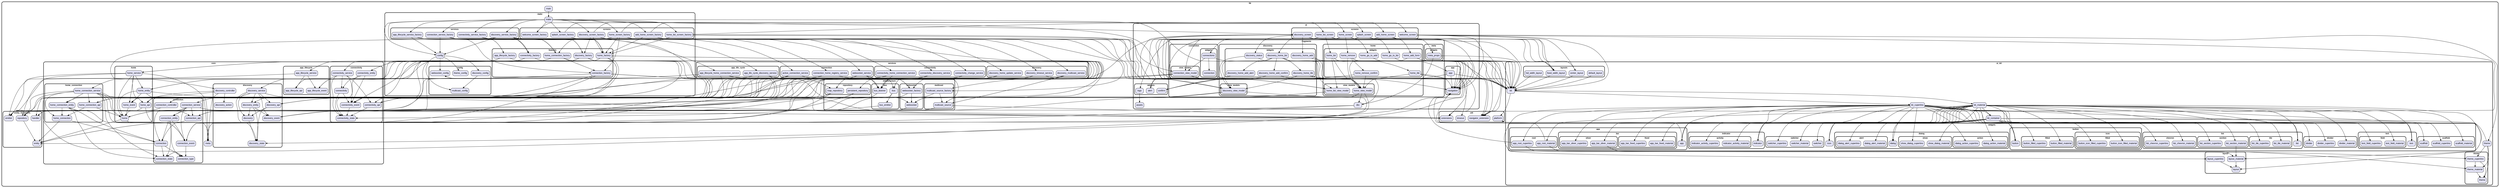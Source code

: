 digraph "" {
  graph [style=rounded fontname="Arial Black" fontsize=13 penwidth=2.6];
  node [shape=rect style="filled,rounded" fontname=Arial fontsize=15 fillcolor=Lavender penwidth=1.3];
  edge [penwidth=1.3];
  "/ui/assets.dart" [label="assets"];
  "/ui/fragments/home/view_models/home_view_model.dart" [label="home_view_model"];
  "/ui/fragments/home/view_models/home_list_view_model.dart" [label="home_list_view_model"];
  "/ui/fragments/home/widgets/home_go_to_list.dart" [label="home_go_to_list"];
  "/ui/fragments/home/widgets/home_remove.dart" [label="home_remove"];
  "/ui/fragments/home/widgets/home_tile.dart" [label="home_tile"];
  "/ui/fragments/home/widgets/home_remove_confirm.dart" [label="home_remove_confirm"];
  "/ui/fragments/home/widgets/home_add_form.dart" [label="home_add_form"];
  "/ui/fragments/home/widgets/home_go_to_add.dart" [label="home_go_to_add"];
  "/ui/fragments/home/widgets/home_list.dart" [label="home_list"];
  "/ui/fragments/connection/view_models/connection_view_model.dart" [label="connection_view_model"];
  "/ui/fragments/connection/widgets/connection.dart" [label="connection"];
  "/ui/fragments/connection/widgets/connections.dart" [label="connections"];
  "/ui/fragments/discovery/view_models/discovery_view_model.dart" [label="discovery_view_model"];
  "/ui/fragments/discovery/widgets/discovery_home_add_confirm.dart" [label="discovery_home_add_confirm"];
  "/ui/fragments/discovery/widgets/discovery_status.dart" [label="discovery_status"];
  "/ui/fragments/discovery/widgets/discovery_home_add_alert.dart" [label="discovery_home_add_alert"];
  "/ui/fragments/discovery/widgets/discovery_home_add.dart" [label="discovery_home_add"];
  "/ui/fragments/discovery/widgets/discovery_home_tile.dart" [label="discovery_home_tile"];
  "/ui/fragments/discovery/widgets/discovery_home_list.dart" [label="discovery_home_list"];
  "/ui/fragments/meta/widgets/meta_props.dart" [label="meta_props"];
  "/ui/app/navigation.dart" [label="navigation"];
  "/ui/app/app.dart" [label="app"];
  "/ui/dto.dart" [label="dto"];
  "/ui/screens/home_list_screen.dart" [label="home_list_screen"];
  "/ui/screens/add_home_screen.dart" [label="add_home_screen"];
  "/ui/screens/discovery_screen.dart" [label="discovery_screen"];
  "/ui/screens/welcome_screen.dart" [label="welcome_screen"];
  "/ui/screens/home_screen.dart" [label="home_screen"];
  "/ui/screens/splash_screen.dart" [label="splash_screen"];
  "/ui/widgets/confirm.dart" [label="confirm"];
  "/ui/widgets/logo.dart" [label="logo"];
  "/ui/widgets/alert.dart" [label="alert"];
  "/core/home/home.dart" [label="home"];
  "/core/home/home_service.dart" [label="home_service"];
  "/core/home/home_event.dart" [label="home_event"];
  "/core/home/home_api.dart" [label="home_api"];
  "/core/home/home_entity.dart" [label="home_entity"];
  "/core/meta.dart" [label="meta"];
  "/core/connection/connection_entity.dart" [label="connection_entity"];
  "/core/connection/connection_service.dart" [label="connection_service"];
  "/core/connection/connection_type.dart" [label="connection_type"];
  "/core/connection/connection.dart" [label="connection"];
  "/core/connection/connection_state.dart" [label="connection_state"];
  "/core/connection/connection_controller.dart" [label="connection_controller"];
  "/core/connection/connection_event.dart" [label="connection_event"];
  "/core/connection/connection_api.dart" [label="connection_api"];
  "/core/connectivity/connectivity_state.dart" [label="connectivity_state"];
  "/core/connectivity/connectivity.dart" [label="connectivity"];
  "/core/connectivity/connectivity_service.dart" [label="connectivity_service"];
  "/core/connectivity/connectivity_api.dart" [label="connectivity_api"];
  "/core/connectivity/connectivity_event.dart" [label="connectivity_event"];
  "/core/connectivity/connectivity_entity.dart" [label="connectivity_entity"];
  "/core/discovery/discovery_controller.dart" [label="discovery_controller"];
  "/core/discovery/discovery_state.dart" [label="discovery_state"];
  "/core/discovery/discovery_api.dart" [label="discovery_api"];
  "/core/discovery/discovery_event.dart" [label="discovery_event"];
  "/core/discovery/discovery_service.dart" [label="discovery_service"];
  "/core/discovery/discovery.dart" [label="discovery"];
  "/core/discovery/discovery_entity.dart" [label="discovery_entity"];
  "/core/discovery/discovery_action.dart" [label="discovery_action"];
  "/core/app_lifecycle/app_lifecycle_event.dart" [label="app_lifecycle_event"];
  "/core/app_lifecycle/app_lifecycle_api.dart" [label="app_lifecycle_api"];
  "/core/app_lifecycle/app_lifecycle_service.dart" [label="app_lifecycle_service"];
  "/core/home_connection/home_connection_entity.dart" [label="home_connection_entity"];
  "/core/home_connection/home_connection.dart" [label="home_connection"];
  "/core/home_connection/home_connection_service.dart" [label="home_connection_service"];
  "/core/home_connection/home_connection_api.dart" [label="home_connection_api"];
  "/ui_kit/kit_cupertino.dart" [label="kit_cupertino"];
  "/ui_kit/kit_container.dart" [label="kit_container"];
  "/ui_kit/kit.dart" [label="kit"];
  "/ui_kit/layout/layout_cupertino.dart" [label="layout_cupertino"];
  "/ui_kit/layout/layout_material.dart" [label="layout_material"];
  "/ui_kit/layout/layout.dart" [label="layout"];
  "/ui_kit/kit_material.dart" [label="kit_material"];
  "/ui_kit/layouts/default_layout.dart" [label="default_layout"];
  "/ui_kit/layouts/center_layout.dart" [label="center_layout"];
  "/ui_kit/layouts/fixed_width_layout.dart" [label="fixed_width_layout"];
  "/ui_kit/layouts/full_width_layout.dart" [label="full_width_layout"];
  "/ui_kit/theme/theme_cupertino.dart" [label="theme_cupertino"];
  "/ui_kit/theme/theme_material.dart" [label="theme_material"];
  "/ui_kit/theme/theme.dart" [label="theme"];
  "/ui_kit/widgets/app/root/app_root_cupertino.dart" [label="app_root_cupertino"];
  "/ui_kit/widgets/app/root/app_root_material.dart" [label="app_root_material"];
  "/ui_kit/widgets/app/bar/sliver/app_bar_sliver_cupertino.dart" [label="app_bar_sliver_cupertino"];
  "/ui_kit/widgets/app/bar/sliver/app_bar_sliver_material.dart" [label="app_bar_sliver_material"];
  "/ui_kit/widgets/app/bar/fixed/app_bar_fixed_cupertino.dart" [label="app_bar_fixed_cupertino"];
  "/ui_kit/widgets/app/bar/fixed/app_bar_fixed_material.dart" [label="app_bar_fixed_material"];
  "/ui_kit/widgets/app/app.dart" [label="app"];
  "/ui_kit/widgets/indicator/activity/indicator_activity_cupertino.dart" [label="indicator_activity_cupertino"];
  "/ui_kit/widgets/indicator/activity/indicator_activity_material.dart" [label="indicator_activity_material"];
  "/ui_kit/widgets/indicator/indicator.dart" [label="indicator"];
  "/ui_kit/widgets/switcher/switcher_cupertino.dart" [label="switcher_cupertino"];
  "/ui_kit/widgets/switcher/switcher.dart" [label="switcher"];
  "/ui_kit/widgets/switcher/switcher_material.dart" [label="switcher_material"];
  "/ui_kit/widgets/icon.dart" [label="icon"];
  "/ui_kit/widgets/dialog/alert/dialog_alert_material.dart" [label="dialog_alert_material"];
  "/ui_kit/widgets/dialog/alert/dialog_alert_cupertino.dart" [label="dialog_alert_cupertino"];
  "/ui_kit/widgets/dialog/dialog.dart" [label="dialog"];
  "/ui_kit/widgets/dialog/show/show_dialog_material.dart" [label="show_dialog_material"];
  "/ui_kit/widgets/dialog/show/show_dialog_cupertino.dart" [label="show_dialog_cupertino"];
  "/ui_kit/widgets/dialog/action/dialog_action_material.dart" [label="dialog_action_material"];
  "/ui_kit/widgets/dialog/action/dialog_action_cupertino.dart" [label="dialog_action_cupertino"];
  "/ui_kit/widgets/button/button.dart" [label="button"];
  "/ui_kit/widgets/button/filled/button_filled_material.dart" [label="button_filled_material"];
  "/ui_kit/widgets/button/filled/button_filled_cupertino.dart" [label="button_filled_cupertino"];
  "/ui_kit/widgets/button/icon/filled/button_icon_filled_cupertino.dart" [label="button_icon_filled_cupertino"];
  "/ui_kit/widgets/button/icon/filled/button_icon_filled_material.dart" [label="button_icon_filled_material"];
  "/ui_kit/widgets/list/chevron/list_chevron_cupertino.dart" [label="list_chevron_cupertino"];
  "/ui_kit/widgets/list/chevron/list_chevron_material.dart" [label="list_chevron_material"];
  "/ui_kit/widgets/list/section/list_section_material.dart" [label="list_section_material"];
  "/ui_kit/widgets/list/section/list_section_cupertino.dart" [label="list_section_cupertino"];
  "/ui_kit/widgets/list/list.dart" [label="list"];
  "/ui_kit/widgets/list/tile/list_tile_material.dart" [label="list_tile_material"];
  "/ui_kit/widgets/list/tile/list_tile_cupertino.dart" [label="list_tile_cupertino"];
  "/ui_kit/widgets/divider/divider_cupertino.dart" [label="divider_cupertino"];
  "/ui_kit/widgets/divider/divider_material.dart" [label="divider_material"];
  "/ui_kit/widgets/divider/divider.dart" [label="divider"];
  "/ui_kit/widgets/text/text.dart" [label="text"];
  "/ui_kit/widgets/text/field/text_field_material.dart" [label="text_field_material"];
  "/ui_kit/widgets/text/field/text_field_cupertino.dart" [label="text_field_cupertino"];
  "/ui_kit/widgets/scaffold/scaffold_material.dart" [label="scaffold_material"];
  "/ui_kit/widgets/scaffold/scaffold.dart" [label="scaffold"];
  "/ui_kit/widgets/scaffold/scaffold_cupertino.dart" [label="scaffold_cupertino"];
  "/ui_kit/theme.dart" [label="theme"];
  "/entity_framework/handler.dart" [label="handler"];
  "/entity_framework/repository.dart" [label="repository"];
  "/entity_framework/emitter.dart" [label="emitter"];
  "/entity_framework/entity.dart" [label="entity"];
  "/util/timeout.dart" [label="timeout"];
  "/util/extensions.dart" [label="extensions"];
  "/util/platform.dart" [label="platform"];
  "/util/navigator_extension.dart" [label="navigator_extension"];
  "/main.dart" [label="main"];
  "/make/config/websocket_config.dart" [label="websocket_config"];
  "/make/config/multicast_config.dart" [label="multicast_config"];
  "/make/config/discovery_config.dart" [label="discovery_config"];
  "/make/config/theme_config.dart" [label="theme_config"];
  "/make/features/connectivity_factory.dart" [label="connectivity_factory"];
  "/make/features/app_lifecycle_factory.dart" [label="app_lifecycle_factory"];
  "/make/features/connection_factory.dart" [label="connection_factory"];
  "/make/features/home_connection_factory.dart" [label="home_connection_factory"];
  "/make/features/discovery_factory.dart" [label="discovery_factory"];
  "/make/features/home_factory.dart" [label="home_factory"];
  "/make/screens/discovery_screen_factory.dart" [label="discovery_screen_factory"];
  "/make/screens/welcome_screen_factory.dart" [label="welcome_screen_factory"];
  "/make/screens/splash_screen_factory.dart" [label="splash_screen_factory"];
  "/make/screens/home_screen_factory.dart" [label="home_screen_factory"];
  "/make/screens/add_home_screen_factory.dart" [label="add_home_screen_factory"];
  "/make/screens/home_list_screen_factory.dart" [label="home_list_screen_factory"];
  "/make/config.dart" [label="config"];
  "/make/make.dart" [label="make"];
  "/make/services/connection_service_factory.dart" [label="connection_service_factory"];
  "/make/services/connectivity_service_factory.dart" [label="connectivity_service_factory"];
  "/make/services/discovery_service_factory.dart" [label="discovery_service_factory"];
  "/make/services/app_lifecycle_service_factory.dart" [label="app_lifecycle_service_factory"];
  "/infrastructure/repository/map_repository.dart" [label="map_repository"];
  "/infrastructure/repository/persistent_repository.dart" [label="persistent_repository"];
  "/infrastructure/websocket/websocket.dart" [label="websocket"];
  "/infrastructure/websocket/websocket_factory.dart" [label="websocket_factory"];
  "/infrastructure/multicast/multicast_source_factory.dart" [label="multicast_source_factory"];
  "/infrastructure/multicast/multicast_source.dart" [label="multicast_source"];
  "/infrastructure/bus/bus_emitter.dart" [label="bus_emitter"];
  "/infrastructure/bus/bus.dart" [label="bus"];
  "/infrastructure/bus/bus_listener.dart" [label="bus_listener"];
  "/services/connection/websocket_service.dart" [label="websocket_service"];
  "/services/connection/connection_home_registry_service.dart" [label="connection_home_registry_service"];
  "/services/connection/active_connection_service.dart" [label="active_connection_service"];
  "/services/connectivity/connectivity_home_connection_service.dart" [label="connectivity_home_connection_service"];
  "/services/connectivity/connectivity_change_service.dart" [label="connectivity_change_service"];
  "/services/connectivity/connectivity_discovery_service.dart" [label="connectivity_discovery_service"];
  "/services/discovery/discovery_home_update_service.dart" [label="discovery_home_update_service"];
  "/services/discovery/discovery_multicast_service.dart" [label="discovery_multicast_service"];
  "/services/discovery/discovery_timeout_service.dart" [label="discovery_timeout_service"];
  "/services/app_life_cycle/app_life_cycle_discovery_service.dart" [label="app_life_cycle_discovery_service"];
  "/services/app_life_cycle/app_lifecycle_home_connection_service.dart" [label="app_lifecycle_home_connection_service"];
  subgraph "cluster~" {
    label="lib";
    "/main.dart";
    subgraph "cluster~/ui" {
      label="ui";
      "/ui/assets.dart";
      "/ui/dto.dart";
      subgraph "cluster~/ui/fragments" {
        label="fragments";
        subgraph "cluster~/ui/fragments/home" {
          label="home";
          subgraph "cluster~/ui/fragments/home/view_models" {
            label="view_models";
            "/ui/fragments/home/view_models/home_view_model.dart";
            "/ui/fragments/home/view_models/home_list_view_model.dart";
          }
          subgraph "cluster~/ui/fragments/home/widgets" {
            label="widgets";
            "/ui/fragments/home/widgets/home_go_to_list.dart";
            "/ui/fragments/home/widgets/home_remove.dart";
            "/ui/fragments/home/widgets/home_tile.dart";
            "/ui/fragments/home/widgets/home_remove_confirm.dart";
            "/ui/fragments/home/widgets/home_add_form.dart";
            "/ui/fragments/home/widgets/home_go_to_add.dart";
            "/ui/fragments/home/widgets/home_list.dart";
          }
        }
        subgraph "cluster~/ui/fragments/connection" {
          label="connection";
          subgraph "cluster~/ui/fragments/connection/view_models" {
            label="view_models";
            "/ui/fragments/connection/view_models/connection_view_model.dart";
          }
          subgraph "cluster~/ui/fragments/connection/widgets" {
            label="widgets";
            "/ui/fragments/connection/widgets/connection.dart";
            "/ui/fragments/connection/widgets/connections.dart";
          }
        }
        subgraph "cluster~/ui/fragments/discovery" {
          label="discovery";
          subgraph "cluster~/ui/fragments/discovery/view_models" {
            label="view_models";
            "/ui/fragments/discovery/view_models/discovery_view_model.dart";
          }
          subgraph "cluster~/ui/fragments/discovery/widgets" {
            label="widgets";
            "/ui/fragments/discovery/widgets/discovery_home_add_confirm.dart";
            "/ui/fragments/discovery/widgets/discovery_status.dart";
            "/ui/fragments/discovery/widgets/discovery_home_add_alert.dart";
            "/ui/fragments/discovery/widgets/discovery_home_add.dart";
            "/ui/fragments/discovery/widgets/discovery_home_tile.dart";
            "/ui/fragments/discovery/widgets/discovery_home_list.dart";
          }
        }
        subgraph "cluster~/ui/fragments/meta" {
          label="meta";
          subgraph "cluster~/ui/fragments/meta/widgets" {
            label="widgets";
            "/ui/fragments/meta/widgets/meta_props.dart";
          }
        }
      }
      subgraph "cluster~/ui/app" {
        label="app";
        "/ui/app/navigation.dart";
        "/ui/app/app.dart";
      }
      subgraph "cluster~/ui/screens" {
        label="screens";
        "/ui/screens/home_list_screen.dart";
        "/ui/screens/add_home_screen.dart";
        "/ui/screens/discovery_screen.dart";
        "/ui/screens/welcome_screen.dart";
        "/ui/screens/home_screen.dart";
        "/ui/screens/splash_screen.dart";
      }
      subgraph "cluster~/ui/widgets" {
        label="widgets";
        "/ui/widgets/confirm.dart";
        "/ui/widgets/logo.dart";
        "/ui/widgets/alert.dart";
      }
    }
    subgraph "cluster~/core" {
      label="core";
      "/core/meta.dart";
      subgraph "cluster~/core/home" {
        label="home";
        "/core/home/home.dart";
        "/core/home/home_service.dart";
        "/core/home/home_event.dart";
        "/core/home/home_api.dart";
        "/core/home/home_entity.dart";
      }
      subgraph "cluster~/core/connection" {
        label="connection";
        "/core/connection/connection_entity.dart";
        "/core/connection/connection_service.dart";
        "/core/connection/connection_type.dart";
        "/core/connection/connection.dart";
        "/core/connection/connection_state.dart";
        "/core/connection/connection_controller.dart";
        "/core/connection/connection_event.dart";
        "/core/connection/connection_api.dart";
      }
      subgraph "cluster~/core/connectivity" {
        label="connectivity";
        "/core/connectivity/connectivity_state.dart";
        "/core/connectivity/connectivity.dart";
        "/core/connectivity/connectivity_service.dart";
        "/core/connectivity/connectivity_api.dart";
        "/core/connectivity/connectivity_event.dart";
        "/core/connectivity/connectivity_entity.dart";
      }
      subgraph "cluster~/core/discovery" {
        label="discovery";
        "/core/discovery/discovery_controller.dart";
        "/core/discovery/discovery_state.dart";
        "/core/discovery/discovery_api.dart";
        "/core/discovery/discovery_event.dart";
        "/core/discovery/discovery_service.dart";
        "/core/discovery/discovery.dart";
        "/core/discovery/discovery_entity.dart";
        "/core/discovery/discovery_action.dart";
      }
      subgraph "cluster~/core/app_lifecycle" {
        label="app_lifecycle";
        "/core/app_lifecycle/app_lifecycle_event.dart";
        "/core/app_lifecycle/app_lifecycle_api.dart";
        "/core/app_lifecycle/app_lifecycle_service.dart";
      }
      subgraph "cluster~/core/home_connection" {
        label="home_connection";
        "/core/home_connection/home_connection_entity.dart";
        "/core/home_connection/home_connection.dart";
        "/core/home_connection/home_connection_service.dart";
        "/core/home_connection/home_connection_api.dart";
      }
    }
    subgraph "cluster~/ui_kit" {
      label="ui_kit";
      "/ui_kit/kit_cupertino.dart";
      "/ui_kit/kit_container.dart";
      "/ui_kit/kit.dart";
      "/ui_kit/kit_material.dart";
      "/ui_kit/theme.dart";
      subgraph "cluster~/ui_kit/layout" {
        label="layout";
        "/ui_kit/layout/layout_cupertino.dart";
        "/ui_kit/layout/layout_material.dart";
        "/ui_kit/layout/layout.dart";
      }
      subgraph "cluster~/ui_kit/layouts" {
        label="layouts";
        "/ui_kit/layouts/default_layout.dart";
        "/ui_kit/layouts/center_layout.dart";
        "/ui_kit/layouts/fixed_width_layout.dart";
        "/ui_kit/layouts/full_width_layout.dart";
      }
      subgraph "cluster~/ui_kit/theme" {
        label="theme";
        "/ui_kit/theme/theme_cupertino.dart";
        "/ui_kit/theme/theme_material.dart";
        "/ui_kit/theme/theme.dart";
      }
      subgraph "cluster~/ui_kit/widgets" {
        label="widgets";
        "/ui_kit/widgets/icon.dart";
        subgraph "cluster~/ui_kit/widgets/app" {
          label="app";
          "/ui_kit/widgets/app/app.dart";
          subgraph "cluster~/ui_kit/widgets/app/root" {
            label="root";
            "/ui_kit/widgets/app/root/app_root_cupertino.dart";
            "/ui_kit/widgets/app/root/app_root_material.dart";
          }
          subgraph "cluster~/ui_kit/widgets/app/bar" {
            label="bar";
            subgraph "cluster~/ui_kit/widgets/app/bar/sliver" {
              label="sliver";
              "/ui_kit/widgets/app/bar/sliver/app_bar_sliver_cupertino.dart";
              "/ui_kit/widgets/app/bar/sliver/app_bar_sliver_material.dart";
            }
            subgraph "cluster~/ui_kit/widgets/app/bar/fixed" {
              label="fixed";
              "/ui_kit/widgets/app/bar/fixed/app_bar_fixed_cupertino.dart";
              "/ui_kit/widgets/app/bar/fixed/app_bar_fixed_material.dart";
            }
          }
        }
        subgraph "cluster~/ui_kit/widgets/indicator" {
          label="indicator";
          "/ui_kit/widgets/indicator/indicator.dart";
          subgraph "cluster~/ui_kit/widgets/indicator/activity" {
            label="activity";
            "/ui_kit/widgets/indicator/activity/indicator_activity_cupertino.dart";
            "/ui_kit/widgets/indicator/activity/indicator_activity_material.dart";
          }
        }
        subgraph "cluster~/ui_kit/widgets/switcher" {
          label="switcher";
          "/ui_kit/widgets/switcher/switcher_cupertino.dart";
          "/ui_kit/widgets/switcher/switcher.dart";
          "/ui_kit/widgets/switcher/switcher_material.dart";
        }
        subgraph "cluster~/ui_kit/widgets/dialog" {
          label="dialog";
          "/ui_kit/widgets/dialog/dialog.dart";
          subgraph "cluster~/ui_kit/widgets/dialog/alert" {
            label="alert";
            "/ui_kit/widgets/dialog/alert/dialog_alert_material.dart";
            "/ui_kit/widgets/dialog/alert/dialog_alert_cupertino.dart";
          }
          subgraph "cluster~/ui_kit/widgets/dialog/show" {
            label="show";
            "/ui_kit/widgets/dialog/show/show_dialog_material.dart";
            "/ui_kit/widgets/dialog/show/show_dialog_cupertino.dart";
          }
          subgraph "cluster~/ui_kit/widgets/dialog/action" {
            label="action";
            "/ui_kit/widgets/dialog/action/dialog_action_material.dart";
            "/ui_kit/widgets/dialog/action/dialog_action_cupertino.dart";
          }
        }
        subgraph "cluster~/ui_kit/widgets/button" {
          label="button";
          "/ui_kit/widgets/button/button.dart";
          subgraph "cluster~/ui_kit/widgets/button/filled" {
            label="filled";
            "/ui_kit/widgets/button/filled/button_filled_material.dart";
            "/ui_kit/widgets/button/filled/button_filled_cupertino.dart";
          }
          subgraph "cluster~/ui_kit/widgets/button/icon" {
            label="icon";
            subgraph "cluster~/ui_kit/widgets/button/icon/filled" {
              label="filled";
              "/ui_kit/widgets/button/icon/filled/button_icon_filled_cupertino.dart";
              "/ui_kit/widgets/button/icon/filled/button_icon_filled_material.dart";
            }
          }
        }
        subgraph "cluster~/ui_kit/widgets/list" {
          label="list";
          "/ui_kit/widgets/list/list.dart";
          subgraph "cluster~/ui_kit/widgets/list/chevron" {
            label="chevron";
            "/ui_kit/widgets/list/chevron/list_chevron_cupertino.dart";
            "/ui_kit/widgets/list/chevron/list_chevron_material.dart";
          }
          subgraph "cluster~/ui_kit/widgets/list/section" {
            label="section";
            "/ui_kit/widgets/list/section/list_section_material.dart";
            "/ui_kit/widgets/list/section/list_section_cupertino.dart";
          }
          subgraph "cluster~/ui_kit/widgets/list/tile" {
            label="tile";
            "/ui_kit/widgets/list/tile/list_tile_material.dart";
            "/ui_kit/widgets/list/tile/list_tile_cupertino.dart";
          }
        }
        subgraph "cluster~/ui_kit/widgets/divider" {
          label="divider";
          "/ui_kit/widgets/divider/divider_cupertino.dart";
          "/ui_kit/widgets/divider/divider_material.dart";
          "/ui_kit/widgets/divider/divider.dart";
        }
        subgraph "cluster~/ui_kit/widgets/text" {
          label="text";
          "/ui_kit/widgets/text/text.dart";
          subgraph "cluster~/ui_kit/widgets/text/field" {
            label="field";
            "/ui_kit/widgets/text/field/text_field_material.dart";
            "/ui_kit/widgets/text/field/text_field_cupertino.dart";
          }
        }
        subgraph "cluster~/ui_kit/widgets/scaffold" {
          label="scaffold";
          "/ui_kit/widgets/scaffold/scaffold_material.dart";
          "/ui_kit/widgets/scaffold/scaffold.dart";
          "/ui_kit/widgets/scaffold/scaffold_cupertino.dart";
        }
      }
    }
    subgraph "cluster~/entity_framework" {
      label="entity_framework";
      "/entity_framework/handler.dart";
      "/entity_framework/repository.dart";
      "/entity_framework/emitter.dart";
      "/entity_framework/entity.dart";
    }
    subgraph "cluster~/util" {
      label="util";
      "/util/timeout.dart";
      "/util/extensions.dart";
      "/util/platform.dart";
      "/util/navigator_extension.dart";
    }
    subgraph "cluster~/make" {
      label="make";
      "/make/config.dart";
      "/make/make.dart";
      subgraph "cluster~/make/config" {
        label="config";
        "/make/config/websocket_config.dart";
        "/make/config/multicast_config.dart";
        "/make/config/discovery_config.dart";
        "/make/config/theme_config.dart";
      }
      subgraph "cluster~/make/features" {
        label="features";
        "/make/features/connectivity_factory.dart";
        "/make/features/app_lifecycle_factory.dart";
        "/make/features/connection_factory.dart";
        "/make/features/home_connection_factory.dart";
        "/make/features/discovery_factory.dart";
        "/make/features/home_factory.dart";
      }
      subgraph "cluster~/make/screens" {
        label="screens";
        "/make/screens/discovery_screen_factory.dart";
        "/make/screens/welcome_screen_factory.dart";
        "/make/screens/splash_screen_factory.dart";
        "/make/screens/home_screen_factory.dart";
        "/make/screens/add_home_screen_factory.dart";
        "/make/screens/home_list_screen_factory.dart";
      }
      subgraph "cluster~/make/services" {
        label="services";
        "/make/services/connection_service_factory.dart";
        "/make/services/connectivity_service_factory.dart";
        "/make/services/discovery_service_factory.dart";
        "/make/services/app_lifecycle_service_factory.dart";
      }
    }
    subgraph "cluster~/infrastructure" {
      label="infrastructure";
      subgraph "cluster~/infrastructure/repository" {
        label="repository";
        "/infrastructure/repository/map_repository.dart";
        "/infrastructure/repository/persistent_repository.dart";
      }
      subgraph "cluster~/infrastructure/websocket" {
        label="websocket";
        "/infrastructure/websocket/websocket.dart";
        "/infrastructure/websocket/websocket_factory.dart";
      }
      subgraph "cluster~/infrastructure/multicast" {
        label="multicast";
        "/infrastructure/multicast/multicast_source_factory.dart";
        "/infrastructure/multicast/multicast_source.dart";
      }
      subgraph "cluster~/infrastructure/bus" {
        label="bus";
        "/infrastructure/bus/bus_emitter.dart";
        "/infrastructure/bus/bus.dart";
        "/infrastructure/bus/bus_listener.dart";
      }
    }
    subgraph "cluster~/services" {
      label="services";
      subgraph "cluster~/services/connection" {
        label="connection";
        "/services/connection/websocket_service.dart";
        "/services/connection/connection_home_registry_service.dart";
        "/services/connection/active_connection_service.dart";
      }
      subgraph "cluster~/services/connectivity" {
        label="connectivity";
        "/services/connectivity/connectivity_home_connection_service.dart";
        "/services/connectivity/connectivity_change_service.dart";
        "/services/connectivity/connectivity_discovery_service.dart";
      }
      subgraph "cluster~/services/discovery" {
        label="discovery";
        "/services/discovery/discovery_home_update_service.dart";
        "/services/discovery/discovery_multicast_service.dart";
        "/services/discovery/discovery_timeout_service.dart";
      }
      subgraph "cluster~/services/app_life_cycle" {
        label="app_life_cycle";
        "/services/app_life_cycle/app_life_cycle_discovery_service.dart";
        "/services/app_life_cycle/app_lifecycle_home_connection_service.dart";
      }
    }
  }
  "/ui/fragments/home/view_models/home_view_model.dart" -> "/core/home/home_api.dart";
  "/ui/fragments/home/view_models/home_view_model.dart" -> "/core/home/home_event.dart";
  "/ui/fragments/home/view_models/home_view_model.dart" -> "/core/meta.dart";
  "/ui/fragments/home/view_models/home_view_model.dart" -> "/ui/dto.dart";
  "/ui/fragments/home/view_models/home_list_view_model.dart" -> "/core/home/home_api.dart";
  "/ui/fragments/home/view_models/home_list_view_model.dart" -> "/core/home/home_event.dart";
  "/ui/fragments/home/widgets/home_go_to_list.dart" -> "/ui/app/navigation.dart";
  "/ui/fragments/home/widgets/home_go_to_list.dart" -> "/ui_kit/kit.dart";
  "/ui/fragments/home/widgets/home_remove.dart" -> "/ui/app/navigation.dart";
  "/ui/fragments/home/widgets/home_remove.dart" -> "/ui/fragments/home/view_models/home_view_model.dart";
  "/ui/fragments/home/widgets/home_remove.dart" -> "/ui/fragments/home/widgets/home_remove_confirm.dart";
  "/ui/fragments/home/widgets/home_remove.dart" -> "/ui_kit/kit.dart";
  "/ui/fragments/home/widgets/home_remove.dart" -> "/util/navigator_extension.dart";
  "/ui/fragments/home/widgets/home_tile.dart" -> "/ui/app/navigation.dart";
  "/ui/fragments/home/widgets/home_tile.dart" -> "/ui/fragments/home/view_models/home_view_model.dart";
  "/ui/fragments/home/widgets/home_tile.dart" -> "/ui_kit/kit.dart";
  "/ui/fragments/home/widgets/home_tile.dart" -> "/util/navigator_extension.dart";
  "/ui/fragments/home/widgets/home_remove_confirm.dart" -> "/ui/fragments/home/view_models/home_view_model.dart";
  "/ui/fragments/home/widgets/home_remove_confirm.dart" -> "/ui/widgets/confirm.dart";
  "/ui/fragments/home/widgets/home_add_form.dart" -> "/ui/app/navigation.dart";
  "/ui/fragments/home/widgets/home_add_form.dart" -> "/ui/fragments/home/view_models/home_view_model.dart";
  "/ui/fragments/home/widgets/home_add_form.dart" -> "/ui_kit/kit.dart";
  "/ui/fragments/home/widgets/home_add_form.dart" -> "/util/navigator_extension.dart";
  "/ui/fragments/home/widgets/home_go_to_add.dart" -> "/ui/app/navigation.dart";
  "/ui/fragments/home/widgets/home_go_to_add.dart" -> "/ui_kit/kit.dart";
  "/ui/fragments/home/widgets/home_list.dart" -> "/ui/fragments/home/view_models/home_list_view_model.dart";
  "/ui/fragments/home/widgets/home_list.dart" -> "/ui/fragments/home/view_models/home_view_model.dart";
  "/ui/fragments/home/widgets/home_list.dart" -> "/ui/fragments/home/widgets/home_tile.dart";
  "/ui/fragments/home/widgets/home_list.dart" -> "/ui_kit/kit.dart";
  "/ui/fragments/connection/view_models/connection_view_model.dart" -> "/core/connection/connection_api.dart";
  "/ui/fragments/connection/view_models/connection_view_model.dart" -> "/core/connection/connection_event.dart";
  "/ui/fragments/connection/view_models/connection_view_model.dart" -> "/core/connection/connection_state.dart";
  "/ui/fragments/connection/view_models/connection_view_model.dart" -> "/core/home/home_api.dart";
  "/ui/fragments/connection/view_models/connection_view_model.dart" -> "/core/home_connection/home_connection_api.dart";
  "/ui/fragments/connection/view_models/connection_view_model.dart" -> "/ui/dto.dart";
  "/ui/fragments/connection/view_models/connection_view_model.dart" -> "/util/extensions.dart";
  "/ui/fragments/connection/widgets/connection.dart" -> "/ui_kit/kit.dart";
  "/ui/fragments/connection/widgets/connection.dart" -> "/util/extensions.dart";
  "/ui/fragments/connection/widgets/connections.dart" -> "/ui/fragments/connection/view_models/connection_view_model.dart";
  "/ui/fragments/connection/widgets/connections.dart" -> "/ui/fragments/connection/widgets/connection.dart";
  "/ui/fragments/connection/widgets/connections.dart" -> "/ui_kit/kit.dart";
  "/ui/fragments/discovery/view_models/discovery_view_model.dart" -> "/core/discovery/discovery_api.dart";
  "/ui/fragments/discovery/view_models/discovery_view_model.dart" -> "/core/discovery/discovery_event.dart";
  "/ui/fragments/discovery/view_models/discovery_view_model.dart" -> "/core/discovery/discovery_state.dart";
  "/ui/fragments/discovery/view_models/discovery_view_model.dart" -> "/core/home/home_api.dart";
  "/ui/fragments/discovery/widgets/discovery_home_add_confirm.dart" -> "/ui/fragments/home/view_models/home_view_model.dart";
  "/ui/fragments/discovery/widgets/discovery_home_add_confirm.dart" -> "/ui/widgets/confirm.dart";
  "/ui/fragments/discovery/widgets/discovery_status.dart" -> "/ui/fragments/discovery/view_models/discovery_view_model.dart";
  "/ui/fragments/discovery/widgets/discovery_status.dart" -> "/ui_kit/kit.dart";
  "/ui/fragments/discovery/widgets/discovery_home_add_alert.dart" -> "/ui/widgets/alert.dart";
  "/ui/fragments/discovery/widgets/discovery_home_add.dart" -> "/ui/app/navigation.dart";
  "/ui/fragments/discovery/widgets/discovery_home_add.dart" -> "/ui/fragments/home/view_models/home_view_model.dart";
  "/ui/fragments/discovery/widgets/discovery_home_add.dart" -> "/ui_kit/kit.dart";
  "/ui/fragments/discovery/widgets/discovery_home_tile.dart" -> "/ui/fragments/discovery/view_models/discovery_view_model.dart";
  "/ui/fragments/discovery/widgets/discovery_home_tile.dart" -> "/ui/fragments/home/view_models/home_view_model.dart";
  "/ui/fragments/discovery/widgets/discovery_home_tile.dart" -> "/ui_kit/kit.dart";
  "/ui/fragments/discovery/widgets/discovery_home_list.dart" -> "/ui/app/navigation.dart";
  "/ui/fragments/discovery/widgets/discovery_home_list.dart" -> "/ui/fragments/discovery/view_models/discovery_view_model.dart";
  "/ui/fragments/discovery/widgets/discovery_home_list.dart" -> "/ui/fragments/discovery/widgets/discovery_home_add_alert.dart";
  "/ui/fragments/discovery/widgets/discovery_home_list.dart" -> "/ui/fragments/discovery/widgets/discovery_home_add_confirm.dart";
  "/ui/fragments/discovery/widgets/discovery_home_list.dart" -> "/ui/fragments/discovery/widgets/discovery_home_tile.dart";
  "/ui/fragments/discovery/widgets/discovery_home_list.dart" -> "/ui/fragments/home/view_models/home_list_view_model.dart";
  "/ui/fragments/discovery/widgets/discovery_home_list.dart" -> "/ui/fragments/home/view_models/home_view_model.dart";
  "/ui/fragments/discovery/widgets/discovery_home_list.dart" -> "/ui_kit/kit.dart";
  "/ui/fragments/discovery/widgets/discovery_home_list.dart" -> "/util/navigator_extension.dart";
  "/ui/fragments/meta/widgets/meta_props.dart" -> "/ui/dto.dart";
  "/ui/fragments/meta/widgets/meta_props.dart" -> "/ui_kit/kit.dart";
  "/ui/app/app.dart" -> "/core/app_lifecycle/app_lifecycle_api.dart";
  "/ui/app/app.dart" -> "/ui/app/navigation.dart";
  "/ui/app/app.dart" -> "/ui_kit/kit.dart";
  "/ui/dto.dart" -> "/core/home/home.dart";
  "/ui/dto.dart" -> "/core/meta.dart";
  "/ui/screens/home_list_screen.dart" -> "/ui/fragments/home/view_models/home_list_view_model.dart";
  "/ui/screens/home_list_screen.dart" -> "/ui/fragments/home/view_models/home_view_model.dart";
  "/ui/screens/home_list_screen.dart" -> "/ui/fragments/home/widgets/home_go_to_add.dart";
  "/ui/screens/home_list_screen.dart" -> "/ui/fragments/home/widgets/home_list.dart";
  "/ui/screens/home_list_screen.dart" -> "/ui_kit/layouts/fixed_width_layout.dart";
  "/ui/screens/add_home_screen.dart" -> "/ui/fragments/home/view_models/home_view_model.dart";
  "/ui/screens/add_home_screen.dart" -> "/ui/fragments/home/widgets/home_add_form.dart";
  "/ui/screens/add_home_screen.dart" -> "/ui_kit/layouts/fixed_width_layout.dart";
  "/ui/screens/discovery_screen.dart" -> "/ui/fragments/discovery/view_models/discovery_view_model.dart";
  "/ui/screens/discovery_screen.dart" -> "/ui/fragments/discovery/widgets/discovery_home_add.dart";
  "/ui/screens/discovery_screen.dart" -> "/ui/fragments/discovery/widgets/discovery_home_list.dart";
  "/ui/screens/discovery_screen.dart" -> "/ui/fragments/discovery/widgets/discovery_status.dart";
  "/ui/screens/discovery_screen.dart" -> "/ui/fragments/home/view_models/home_list_view_model.dart";
  "/ui/screens/discovery_screen.dart" -> "/ui/fragments/home/view_models/home_view_model.dart";
  "/ui/screens/discovery_screen.dart" -> "/ui_kit/kit.dart";
  "/ui/screens/discovery_screen.dart" -> "/ui_kit/layouts/fixed_width_layout.dart";
  "/ui/screens/welcome_screen.dart" -> "/ui/app/navigation.dart";
  "/ui/screens/welcome_screen.dart" -> "/ui_kit/kit.dart";
  "/ui/screens/welcome_screen.dart" -> "/ui_kit/layouts/center_layout.dart";
  "/ui/screens/welcome_screen.dart" -> "/ui_kit/theme.dart";
  "/ui/screens/welcome_screen.dart" -> "/util/navigator_extension.dart";
  "/ui/screens/home_screen.dart" -> "/ui/fragments/connection/view_models/connection_view_model.dart";
  "/ui/screens/home_screen.dart" -> "/ui/fragments/connection/widgets/connections.dart";
  "/ui/screens/home_screen.dart" -> "/ui/fragments/home/view_models/home_view_model.dart";
  "/ui/screens/home_screen.dart" -> "/ui/fragments/home/widgets/home_go_to_list.dart";
  "/ui/screens/home_screen.dart" -> "/ui/fragments/home/widgets/home_remove.dart";
  "/ui/screens/home_screen.dart" -> "/ui/fragments/meta/widgets/meta_props.dart";
  "/ui/screens/home_screen.dart" -> "/ui_kit/layouts/fixed_width_layout.dart";
  "/ui/screens/splash_screen.dart" -> "/core/home/home_api.dart";
  "/ui/screens/splash_screen.dart" -> "/ui/app/navigation.dart";
  "/ui/screens/splash_screen.dart" -> "/ui/widgets/logo.dart";
  "/ui/screens/splash_screen.dart" -> "/ui_kit/layouts/center_layout.dart";
  "/ui/screens/splash_screen.dart" -> "/util/navigator_extension.dart";
  "/ui/widgets/confirm.dart" -> "/ui_kit/kit.dart";
  "/ui/widgets/logo.dart" -> "/ui/assets.dart";
  "/ui/widgets/alert.dart" -> "/ui_kit/kit.dart";
  "/core/home/home.dart" -> "/core/meta.dart";
  "/core/home/home.dart" -> "/entity_framework/entity.dart";
  "/core/home/home_service.dart" -> "/core/home/home.dart";
  "/core/home/home_service.dart" -> "/core/home/home_api.dart";
  "/core/home/home_service.dart" -> "/core/home/home_entity.dart";
  "/core/home/home_service.dart" -> "/core/home/home_event.dart";
  "/core/home/home_service.dart" -> "/core/meta.dart";
  "/core/home/home_service.dart" -> "/entity_framework/emitter.dart";
  "/core/home/home_service.dart" -> "/entity_framework/repository.dart";
  "/core/home/home_event.dart" -> "/core/home/home.dart";
  "/core/home/home_api.dart" -> "/core/home/home.dart";
  "/core/home/home_api.dart" -> "/core/meta.dart";
  "/core/home/home_entity.dart" -> "/core/home/home.dart";
  "/core/home/home_entity.dart" -> "/core/home/home_event.dart";
  "/core/home/home_entity.dart" -> "/core/meta.dart";
  "/core/home/home_entity.dart" -> "/util/extensions.dart";
  "/core/connection/connection_entity.dart" -> "/core/connection/connection.dart";
  "/core/connection/connection_entity.dart" -> "/core/connection/connection_event.dart";
  "/core/connection/connection_entity.dart" -> "/core/connection/connection_state.dart";
  "/core/connection/connection_entity.dart" -> "/core/connection/connection_type.dart";
  "/core/connection/connection_service.dart" -> "/core/connection/connection.dart";
  "/core/connection/connection_service.dart" -> "/core/connection/connection_api.dart";
  "/core/connection/connection_service.dart" -> "/core/connection/connection_entity.dart";
  "/core/connection/connection_service.dart" -> "/core/connection/connection_event.dart";
  "/core/connection/connection_service.dart" -> "/entity_framework/emitter.dart";
  "/core/connection/connection_service.dart" -> "/entity_framework/repository.dart";
  "/core/connection/connection_service.dart" -> "/util/extensions.dart";
  "/core/connection/connection.dart" -> "/core/connection/connection_state.dart";
  "/core/connection/connection.dart" -> "/entity_framework/entity.dart";
  "/core/connection/connection.dart" -> "/core/connection/connection_type.dart";
  "/core/connection/connection_controller.dart" -> "/entity_framework/handler.dart";
  "/core/connection/connection_event.dart" -> "/core/connection/connection_type.dart";
  "/core/connection/connection_api.dart" -> "/core/connection/connection.dart";
  "/core/connectivity/connectivity.dart" -> "/core/connectivity/connectivity_event.dart";
  "/core/connectivity/connectivity.dart" -> "/core/connectivity/connectivity_state.dart";
  "/core/connectivity/connectivity_service.dart" -> "/core/connectivity/connectivity.dart";
  "/core/connectivity/connectivity_service.dart" -> "/core/connectivity/connectivity_api.dart";
  "/core/connectivity/connectivity_service.dart" -> "/core/connectivity/connectivity_event.dart";
  "/core/connectivity/connectivity_service.dart" -> "/core/connectivity/connectivity_state.dart";
  "/core/connectivity/connectivity_service.dart" -> "/entity_framework/emitter.dart";
  "/core/connectivity/connectivity_api.dart" -> "/core/connectivity/connectivity_state.dart";
  "/core/connectivity/connectivity_event.dart" -> "/core/connectivity/connectivity_state.dart";
  "/core/connectivity/connectivity_entity.dart" -> "/core/connectivity/connectivity.dart";
  "/core/connectivity/connectivity_entity.dart" -> "/core/connectivity/connectivity_event.dart";
  "/core/connectivity/connectivity_entity.dart" -> "/core/connectivity/connectivity_state.dart";
  "/core/discovery/discovery_controller.dart" -> "/core/discovery/discovery_action.dart";
  "/core/discovery/discovery_controller.dart" -> "/core/home/home_api.dart";
  "/core/discovery/discovery_controller.dart" -> "/core/meta.dart";
  "/core/discovery/discovery_controller.dart" -> "/entity_framework/handler.dart";
  "/core/discovery/discovery_api.dart" -> "/core/discovery/discovery.dart";
  "/core/discovery/discovery_api.dart" -> "/core/discovery/discovery_state.dart";
  "/core/discovery/discovery_service.dart" -> "/core/discovery/discovery.dart";
  "/core/discovery/discovery_service.dart" -> "/core/discovery/discovery_api.dart";
  "/core/discovery/discovery_service.dart" -> "/core/discovery/discovery_entity.dart";
  "/core/discovery/discovery_service.dart" -> "/core/discovery/discovery_event.dart";
  "/core/discovery/discovery_service.dart" -> "/core/discovery/discovery_state.dart";
  "/core/discovery/discovery_service.dart" -> "/entity_framework/emitter.dart";
  "/core/discovery/discovery_service.dart" -> "/util/extensions.dart";
  "/core/discovery/discovery.dart" -> "/core/discovery/discovery_state.dart";
  "/core/discovery/discovery_entity.dart" -> "/core/discovery/discovery.dart";
  "/core/discovery/discovery_entity.dart" -> "/core/discovery/discovery_event.dart";
  "/core/discovery/discovery_entity.dart" -> "/core/discovery/discovery_state.dart";
  "/core/app_lifecycle/app_lifecycle_service.dart" -> "/core/app_lifecycle/app_lifecycle_api.dart";
  "/core/app_lifecycle/app_lifecycle_service.dart" -> "/core/app_lifecycle/app_lifecycle_event.dart";
  "/core/app_lifecycle/app_lifecycle_service.dart" -> "/entity_framework/emitter.dart";
  "/core/home_connection/home_connection_entity.dart" -> "/core/connection/connection.dart";
  "/core/home_connection/home_connection_entity.dart" -> "/core/connection/connection_event.dart";
  "/core/home_connection/home_connection_entity.dart" -> "/core/connection/connection_state.dart";
  "/core/home_connection/home_connection_entity.dart" -> "/core/home_connection/home_connection.dart";
  "/core/home_connection/home_connection.dart" -> "/core/connection/connection.dart";
  "/core/home_connection/home_connection.dart" -> "/entity_framework/entity.dart";
  "/core/home_connection/home_connection_service.dart" -> "/core/connection/connection_api.dart";
  "/core/home_connection/home_connection_service.dart" -> "/core/connection/connection_event.dart";
  "/core/home_connection/home_connection_service.dart" -> "/core/connection/connection_state.dart";
  "/core/home_connection/home_connection_service.dart" -> "/core/home/home.dart";
  "/core/home_connection/home_connection_service.dart" -> "/core/home_connection/home_connection.dart";
  "/core/home_connection/home_connection_service.dart" -> "/core/home_connection/home_connection_api.dart";
  "/core/home_connection/home_connection_service.dart" -> "/core/home_connection/home_connection_entity.dart";
  "/core/home_connection/home_connection_service.dart" -> "/entity_framework/emitter.dart";
  "/core/home_connection/home_connection_service.dart" -> "/entity_framework/repository.dart";
  "/core/home_connection/home_connection_service.dart" -> "/util/extensions.dart";
  "/core/home_connection/home_connection_api.dart" -> "/core/home/home.dart";
  "/core/home_connection/home_connection_api.dart" -> "/core/home_connection/home_connection.dart";
  "/ui_kit/kit_cupertino.dart" -> "/ui_kit/kit_container.dart";
  "/ui_kit/kit_cupertino.dart" -> "/ui_kit/layout/layout_cupertino.dart";
  "/ui_kit/kit_cupertino.dart" -> "/ui_kit/widgets/app/app.dart";
  "/ui_kit/kit_cupertino.dart" -> "/ui_kit/widgets/app/bar/fixed/app_bar_fixed_cupertino.dart";
  "/ui_kit/kit_cupertino.dart" -> "/ui_kit/widgets/app/bar/sliver/app_bar_sliver_cupertino.dart";
  "/ui_kit/kit_cupertino.dart" -> "/ui_kit/widgets/app/root/app_root_cupertino.dart";
  "/ui_kit/kit_cupertino.dart" -> "/ui_kit/widgets/button/button.dart";
  "/ui_kit/kit_cupertino.dart" -> "/ui_kit/widgets/button/filled/button_filled_cupertino.dart";
  "/ui_kit/kit_cupertino.dart" -> "/ui_kit/widgets/button/icon/filled/button_icon_filled_cupertino.dart";
  "/ui_kit/kit_cupertino.dart" -> "/ui_kit/widgets/dialog/action/dialog_action_cupertino.dart";
  "/ui_kit/kit_cupertino.dart" -> "/ui_kit/widgets/dialog/alert/dialog_alert_cupertino.dart";
  "/ui_kit/kit_cupertino.dart" -> "/ui_kit/widgets/dialog/dialog.dart";
  "/ui_kit/kit_cupertino.dart" -> "/ui_kit/widgets/dialog/show/show_dialog_cupertino.dart";
  "/ui_kit/kit_cupertino.dart" -> "/ui_kit/widgets/divider/divider_cupertino.dart";
  "/ui_kit/kit_cupertino.dart" -> "/ui_kit/widgets/icon.dart";
  "/ui_kit/kit_cupertino.dart" -> "/ui_kit/widgets/indicator/activity/indicator_activity_cupertino.dart";
  "/ui_kit/kit_cupertino.dart" -> "/ui_kit/widgets/indicator/indicator.dart";
  "/ui_kit/kit_cupertino.dart" -> "/ui_kit/widgets/list/chevron/list_chevron_cupertino.dart";
  "/ui_kit/kit_cupertino.dart" -> "/ui_kit/widgets/list/list.dart";
  "/ui_kit/kit_cupertino.dart" -> "/ui_kit/widgets/list/section/list_section_cupertino.dart";
  "/ui_kit/kit_cupertino.dart" -> "/ui_kit/widgets/list/tile/list_tile_cupertino.dart";
  "/ui_kit/kit_cupertino.dart" -> "/ui_kit/widgets/scaffold/scaffold_cupertino.dart";
  "/ui_kit/kit_cupertino.dart" -> "/ui_kit/widgets/switcher/switcher_cupertino.dart";
  "/ui_kit/kit_cupertino.dart" -> "/ui_kit/widgets/text/field/text_field_cupertino.dart";
  "/ui_kit/kit_cupertino.dart" -> "/ui_kit/widgets/text/text.dart";
  "/ui_kit/kit_container.dart" -> "/ui_kit/layout/layout.dart";
  "/ui_kit/kit_container.dart" -> "/ui_kit/widgets/app/app.dart";
  "/ui_kit/kit_container.dart" -> "/ui_kit/widgets/button/button.dart";
  "/ui_kit/kit_container.dart" -> "/ui_kit/widgets/dialog/dialog.dart";
  "/ui_kit/kit_container.dart" -> "/ui_kit/widgets/divider/divider.dart";
  "/ui_kit/kit_container.dart" -> "/ui_kit/widgets/icon.dart";
  "/ui_kit/kit_container.dart" -> "/ui_kit/widgets/indicator/indicator.dart";
  "/ui_kit/kit_container.dart" -> "/ui_kit/widgets/list/list.dart";
  "/ui_kit/kit_container.dart" -> "/ui_kit/widgets/scaffold/scaffold.dart";
  "/ui_kit/kit_container.dart" -> "/ui_kit/widgets/switcher/switcher.dart";
  "/ui_kit/kit_container.dart" -> "/ui_kit/widgets/text/text.dart";
  "/ui_kit/kit.dart" -> "/ui_kit/kit_cupertino.dart";
  "/ui_kit/kit.dart" -> "/ui_kit/kit_material.dart";
  "/ui_kit/kit.dart" -> "/util/platform.dart";
  "/ui_kit/layout/layout_cupertino.dart" -> "/ui_kit/layout/layout.dart";
  "/ui_kit/layout/layout_material.dart" -> "/ui_kit/layout/layout.dart";
  "/ui_kit/kit_material.dart" -> "/ui_kit/kit_container.dart";
  "/ui_kit/kit_material.dart" -> "/ui_kit/layout/layout_material.dart";
  "/ui_kit/kit_material.dart" -> "/ui_kit/widgets/app/app.dart";
  "/ui_kit/kit_material.dart" -> "/ui_kit/widgets/app/bar/fixed/app_bar_fixed_material.dart";
  "/ui_kit/kit_material.dart" -> "/ui_kit/widgets/app/bar/sliver/app_bar_sliver_material.dart";
  "/ui_kit/kit_material.dart" -> "/ui_kit/widgets/app/root/app_root_material.dart";
  "/ui_kit/kit_material.dart" -> "/ui_kit/widgets/button/button.dart";
  "/ui_kit/kit_material.dart" -> "/ui_kit/widgets/button/filled/button_filled_material.dart";
  "/ui_kit/kit_material.dart" -> "/ui_kit/widgets/button/icon/filled/button_icon_filled_material.dart";
  "/ui_kit/kit_material.dart" -> "/ui_kit/widgets/dialog/action/dialog_action_material.dart";
  "/ui_kit/kit_material.dart" -> "/ui_kit/widgets/dialog/alert/dialog_alert_material.dart";
  "/ui_kit/kit_material.dart" -> "/ui_kit/widgets/dialog/dialog.dart";
  "/ui_kit/kit_material.dart" -> "/ui_kit/widgets/dialog/show/show_dialog_material.dart";
  "/ui_kit/kit_material.dart" -> "/ui_kit/widgets/divider/divider_material.dart";
  "/ui_kit/kit_material.dart" -> "/ui_kit/widgets/icon.dart";
  "/ui_kit/kit_material.dart" -> "/ui_kit/widgets/indicator/activity/indicator_activity_material.dart";
  "/ui_kit/kit_material.dart" -> "/ui_kit/widgets/indicator/indicator.dart";
  "/ui_kit/kit_material.dart" -> "/ui_kit/widgets/list/chevron/list_chevron_material.dart";
  "/ui_kit/kit_material.dart" -> "/ui_kit/widgets/list/list.dart";
  "/ui_kit/kit_material.dart" -> "/ui_kit/widgets/list/section/list_section_material.dart";
  "/ui_kit/kit_material.dart" -> "/ui_kit/widgets/list/tile/list_tile_material.dart";
  "/ui_kit/kit_material.dart" -> "/ui_kit/widgets/scaffold/scaffold_material.dart";
  "/ui_kit/kit_material.dart" -> "/ui_kit/widgets/switcher/switcher_material.dart";
  "/ui_kit/kit_material.dart" -> "/ui_kit/widgets/text/field/text_field_material.dart";
  "/ui_kit/kit_material.dart" -> "/ui_kit/widgets/text/text.dart";
  "/ui_kit/layouts/default_layout.dart" -> "/ui_kit/kit.dart";
  "/ui_kit/layouts/center_layout.dart" -> "/ui_kit/kit.dart";
  "/ui_kit/layouts/fixed_width_layout.dart" -> "/ui_kit/kit.dart";
  "/ui_kit/layouts/full_width_layout.dart" -> "/ui_kit/kit.dart";
  "/ui_kit/theme/theme_cupertino.dart" -> "/ui_kit/theme/theme.dart";
  "/ui_kit/theme/theme_cupertino.dart" -> "/ui_kit/theme/theme_material.dart";
  "/ui_kit/theme/theme_material.dart" -> "/ui_kit/theme/theme.dart";
  "/ui_kit/widgets/app/root/app_root_cupertino.dart" -> "/ui/app/navigation.dart";
  "/ui_kit/widgets/app/root/app_root_cupertino.dart" -> "/ui_kit/theme/theme_cupertino.dart";
  "/ui_kit/widgets/app/root/app_root_material.dart" -> "/ui/app/navigation.dart";
  "/ui_kit/widgets/app/root/app_root_material.dart" -> "/ui_kit/theme/theme_material.dart";
  "/ui_kit/widgets/app/bar/sliver/app_bar_sliver_material.dart" -> "/ui_kit/layout/layout_material.dart";
  "/ui_kit/widgets/app/app.dart" -> "/ui/app/navigation.dart";
  "/ui_kit/widgets/list/section/list_section_material.dart" -> "/ui_kit/layout/layout_material.dart";
  "/ui_kit/theme.dart" -> "/ui_kit/theme/theme.dart";
  "/ui_kit/theme.dart" -> "/ui_kit/theme/theme_cupertino.dart";
  "/ui_kit/theme.dart" -> "/ui_kit/theme/theme_material.dart";
  "/ui_kit/theme.dart" -> "/util/platform.dart";
  "/entity_framework/repository.dart" -> "/entity_framework/entity.dart";
  "/main.dart" -> "/make/make.dart";
  "/make/config/discovery_config.dart" -> "/make/config/multicast_config.dart";
  "/make/features/connectivity_factory.dart" -> "/core/connectivity/connectivity_api.dart";
  "/make/features/connectivity_factory.dart" -> "/core/connectivity/connectivity_entity.dart";
  "/make/features/connectivity_factory.dart" -> "/core/connectivity/connectivity_event.dart";
  "/make/features/connectivity_factory.dart" -> "/core/connectivity/connectivity_service.dart";
  "/make/features/connectivity_factory.dart" -> "/infrastructure/bus/bus.dart";
  "/make/features/app_lifecycle_factory.dart" -> "/core/app_lifecycle/app_lifecycle_api.dart";
  "/make/features/app_lifecycle_factory.dart" -> "/core/app_lifecycle/app_lifecycle_event.dart";
  "/make/features/app_lifecycle_factory.dart" -> "/core/app_lifecycle/app_lifecycle_service.dart";
  "/make/features/app_lifecycle_factory.dart" -> "/infrastructure/bus/bus.dart";
  "/make/features/connection_factory.dart" -> "/core/connection/connection_api.dart";
  "/make/features/connection_factory.dart" -> "/core/connection/connection_entity.dart";
  "/make/features/connection_factory.dart" -> "/core/connection/connection_event.dart";
  "/make/features/connection_factory.dart" -> "/core/connection/connection_service.dart";
  "/make/features/connection_factory.dart" -> "/infrastructure/bus/bus.dart";
  "/make/features/connection_factory.dart" -> "/infrastructure/repository/map_repository.dart";
  "/make/features/connection_factory.dart" -> "/infrastructure/websocket/websocket.dart";
  "/make/features/home_connection_factory.dart" -> "/core/home_connection/home_connection_api.dart";
  "/make/features/home_connection_factory.dart" -> "/core/home_connection/home_connection_entity.dart";
  "/make/features/home_connection_factory.dart" -> "/core/home_connection/home_connection_service.dart";
  "/make/features/home_connection_factory.dart" -> "/infrastructure/repository/map_repository.dart";
  "/make/features/home_connection_factory.dart" -> "/infrastructure/websocket/websocket.dart";
  "/make/features/home_connection_factory.dart" -> "/make/features/connection_factory.dart";
  "/make/features/discovery_factory.dart" -> "/core/discovery/discovery_api.dart";
  "/make/features/discovery_factory.dart" -> "/core/discovery/discovery_entity.dart";
  "/make/features/discovery_factory.dart" -> "/core/discovery/discovery_event.dart";
  "/make/features/discovery_factory.dart" -> "/core/discovery/discovery_service.dart";
  "/make/features/discovery_factory.dart" -> "/core/home/home_api.dart";
  "/make/features/discovery_factory.dart" -> "/core/home/home_entity.dart";
  "/make/features/discovery_factory.dart" -> "/core/home/home_event.dart";
  "/make/features/discovery_factory.dart" -> "/core/home/home_service.dart";
  "/make/features/discovery_factory.dart" -> "/infrastructure/bus/bus.dart";
  "/make/features/discovery_factory.dart" -> "/infrastructure/multicast/multicast_source.dart";
  "/make/features/discovery_factory.dart" -> "/infrastructure/repository/map_repository.dart";
  "/make/features/home_factory.dart" -> "/core/home/home_api.dart";
  "/make/features/home_factory.dart" -> "/core/home/home_entity.dart";
  "/make/features/home_factory.dart" -> "/core/home/home_event.dart";
  "/make/features/home_factory.dart" -> "/core/home/home_service.dart";
  "/make/features/home_factory.dart" -> "/infrastructure/bus/bus.dart";
  "/make/features/home_factory.dart" -> "/infrastructure/repository/persistent_repository.dart";
  "/make/screens/discovery_screen_factory.dart" -> "/make/features/discovery_factory.dart";
  "/make/screens/discovery_screen_factory.dart" -> "/make/features/home_factory.dart";
  "/make/screens/discovery_screen_factory.dart" -> "/ui/fragments/discovery/view_models/discovery_view_model.dart";
  "/make/screens/discovery_screen_factory.dart" -> "/ui/fragments/home/view_models/home_list_view_model.dart";
  "/make/screens/discovery_screen_factory.dart" -> "/ui/fragments/home/view_models/home_view_model.dart";
  "/make/screens/discovery_screen_factory.dart" -> "/ui/screens/discovery_screen.dart";
  "/make/screens/welcome_screen_factory.dart" -> "/ui/screens/welcome_screen.dart";
  "/make/screens/splash_screen_factory.dart" -> "/make/features/home_factory.dart";
  "/make/screens/splash_screen_factory.dart" -> "/ui/screens/splash_screen.dart";
  "/make/screens/home_screen_factory.dart" -> "/make/features/connection_factory.dart";
  "/make/screens/home_screen_factory.dart" -> "/make/features/home_connection_factory.dart";
  "/make/screens/home_screen_factory.dart" -> "/make/features/home_factory.dart";
  "/make/screens/home_screen_factory.dart" -> "/ui/fragments/connection/view_models/connection_view_model.dart";
  "/make/screens/home_screen_factory.dart" -> "/ui/fragments/home/view_models/home_view_model.dart";
  "/make/screens/home_screen_factory.dart" -> "/ui/screens/home_screen.dart";
  "/make/screens/add_home_screen_factory.dart" -> "/make/features/home_factory.dart";
  "/make/screens/add_home_screen_factory.dart" -> "/ui/fragments/home/view_models/home_view_model.dart";
  "/make/screens/add_home_screen_factory.dart" -> "/ui/screens/add_home_screen.dart";
  "/make/screens/home_list_screen_factory.dart" -> "/make/features/home_factory.dart";
  "/make/screens/home_list_screen_factory.dart" -> "/ui/fragments/home/view_models/home_list_view_model.dart";
  "/make/screens/home_list_screen_factory.dart" -> "/ui/fragments/home/view_models/home_view_model.dart";
  "/make/screens/home_list_screen_factory.dart" -> "/ui/screens/home_list_screen.dart";
  "/make/config.dart" -> "/make/config/discovery_config.dart";
  "/make/config.dart" -> "/make/config/multicast_config.dart";
  "/make/config.dart" -> "/make/config/theme_config.dart";
  "/make/config.dart" -> "/make/config/websocket_config.dart";
  "/make/make.dart" -> "/make/config.dart";
  "/make/make.dart" -> "/make/features/app_lifecycle_factory.dart";
  "/make/make.dart" -> "/make/screens/add_home_screen_factory.dart";
  "/make/make.dart" -> "/make/screens/discovery_screen_factory.dart";
  "/make/make.dart" -> "/make/screens/home_list_screen_factory.dart";
  "/make/make.dart" -> "/make/screens/home_screen_factory.dart";
  "/make/make.dart" -> "/make/screens/splash_screen_factory.dart";
  "/make/make.dart" -> "/make/screens/welcome_screen_factory.dart";
  "/make/make.dart" -> "/make/services/app_lifecycle_service_factory.dart";
  "/make/make.dart" -> "/make/services/connection_service_factory.dart";
  "/make/make.dart" -> "/make/services/connectivity_service_factory.dart";
  "/make/make.dart" -> "/make/services/discovery_service_factory.dart";
  "/make/make.dart" -> "/ui/app/app.dart";
  "/make/make.dart" -> "/ui/app/navigation.dart";
  "/make/services/connection_service_factory.dart" -> "/core/connection/connection_controller.dart";
  "/make/services/connection_service_factory.dart" -> "/infrastructure/websocket/websocket_factory.dart";
  "/make/services/connection_service_factory.dart" -> "/make/config.dart";
  "/make/services/connection_service_factory.dart" -> "/make/features/connection_factory.dart";
  "/make/services/connection_service_factory.dart" -> "/make/features/home_connection_factory.dart";
  "/make/services/connection_service_factory.dart" -> "/make/features/home_factory.dart";
  "/make/services/connection_service_factory.dart" -> "/services/connection/active_connection_service.dart";
  "/make/services/connection_service_factory.dart" -> "/services/connection/connection_home_registry_service.dart";
  "/make/services/connection_service_factory.dart" -> "/services/connection/websocket_service.dart";
  "/make/services/connectivity_service_factory.dart" -> "/make/features/connectivity_factory.dart";
  "/make/services/connectivity_service_factory.dart" -> "/make/features/discovery_factory.dart";
  "/make/services/connectivity_service_factory.dart" -> "/make/features/home_connection_factory.dart";
  "/make/services/connectivity_service_factory.dart" -> "/make/features/home_factory.dart";
  "/make/services/connectivity_service_factory.dart" -> "/services/connectivity/connectivity_change_service.dart";
  "/make/services/connectivity_service_factory.dart" -> "/services/connectivity/connectivity_discovery_service.dart";
  "/make/services/connectivity_service_factory.dart" -> "/services/connectivity/connectivity_home_connection_service.dart";
  "/make/services/discovery_service_factory.dart" -> "/core/discovery/discovery_controller.dart";
  "/make/services/discovery_service_factory.dart" -> "/infrastructure/multicast/multicast_source_factory.dart";
  "/make/services/discovery_service_factory.dart" -> "/make/config.dart";
  "/make/services/discovery_service_factory.dart" -> "/make/features/connectivity_factory.dart";
  "/make/services/discovery_service_factory.dart" -> "/make/features/discovery_factory.dart";
  "/make/services/discovery_service_factory.dart" -> "/make/features/home_connection_factory.dart";
  "/make/services/discovery_service_factory.dart" -> "/make/features/home_factory.dart";
  "/make/services/discovery_service_factory.dart" -> "/services/discovery/discovery_home_update_service.dart";
  "/make/services/discovery_service_factory.dart" -> "/services/discovery/discovery_multicast_service.dart";
  "/make/services/discovery_service_factory.dart" -> "/services/discovery/discovery_timeout_service.dart";
  "/make/services/app_lifecycle_service_factory.dart" -> "/make/config.dart";
  "/make/services/app_lifecycle_service_factory.dart" -> "/make/features/app_lifecycle_factory.dart";
  "/make/services/app_lifecycle_service_factory.dart" -> "/make/features/connectivity_factory.dart";
  "/make/services/app_lifecycle_service_factory.dart" -> "/make/features/discovery_factory.dart";
  "/make/services/app_lifecycle_service_factory.dart" -> "/make/features/home_connection_factory.dart";
  "/make/services/app_lifecycle_service_factory.dart" -> "/make/features/home_factory.dart";
  "/make/services/app_lifecycle_service_factory.dart" -> "/services/app_life_cycle/app_life_cycle_discovery_service.dart";
  "/make/services/app_lifecycle_service_factory.dart" -> "/services/app_life_cycle/app_lifecycle_home_connection_service.dart";
  "/infrastructure/repository/map_repository.dart" -> "/entity_framework/entity.dart";
  "/infrastructure/repository/map_repository.dart" -> "/entity_framework/repository.dart";
  "/infrastructure/repository/persistent_repository.dart" -> "/entity_framework/entity.dart";
  "/infrastructure/repository/persistent_repository.dart" -> "/entity_framework/repository.dart";
  "/infrastructure/websocket/websocket.dart" -> "/entity_framework/handler.dart";
  "/infrastructure/websocket/websocket_factory.dart" -> "/entity_framework/handler.dart";
  "/infrastructure/websocket/websocket_factory.dart" -> "/infrastructure/websocket/websocket.dart";
  "/infrastructure/websocket/websocket_factory.dart" -> "/make/config/websocket_config.dart";
  "/infrastructure/multicast/multicast_source_factory.dart" -> "/entity_framework/handler.dart";
  "/infrastructure/multicast/multicast_source_factory.dart" -> "/infrastructure/multicast/multicast_source.dart";
  "/infrastructure/multicast/multicast_source.dart" -> "/entity_framework/handler.dart";
  "/infrastructure/multicast/multicast_source.dart" -> "/util/extensions.dart";
  "/infrastructure/bus/bus_emitter.dart" -> "/entity_framework/emitter.dart";
  "/infrastructure/bus/bus.dart" -> "/entity_framework/emitter.dart";
  "/infrastructure/bus/bus.dart" -> "/infrastructure/bus/bus_emitter.dart";
  "/infrastructure/bus/bus_listener.dart" -> "/entity_framework/handler.dart";
  "/services/connection/websocket_service.dart" -> "/core/connection/connection_api.dart";
  "/services/connection/websocket_service.dart" -> "/core/connection/connection_event.dart";
  "/services/connection/websocket_service.dart" -> "/infrastructure/bus/bus_listener.dart";
  "/services/connection/websocket_service.dart" -> "/infrastructure/websocket/websocket.dart";
  "/services/connection/websocket_service.dart" -> "/infrastructure/websocket/websocket_factory.dart";
  "/services/connection/connection_home_registry_service.dart" -> "/core/home/home_api.dart";
  "/services/connection/connection_home_registry_service.dart" -> "/core/home/home_event.dart";
  "/services/connection/connection_home_registry_service.dart" -> "/core/home_connection/home_connection_api.dart";
  "/services/connection/connection_home_registry_service.dart" -> "/infrastructure/bus/bus_listener.dart";
  "/services/connection/active_connection_service.dart" -> "/core/connection/connection_event.dart";
  "/services/connection/active_connection_service.dart" -> "/core/connection/connection_type.dart";
  "/services/connection/active_connection_service.dart" -> "/core/home_connection/home_connection_api.dart";
  "/services/connection/active_connection_service.dart" -> "/infrastructure/bus/bus_listener.dart";
  "/services/connectivity/connectivity_home_connection_service.dart" -> "/core/connectivity/connectivity_event.dart";
  "/services/connectivity/connectivity_home_connection_service.dart" -> "/core/home/home_api.dart";
  "/services/connectivity/connectivity_home_connection_service.dart" -> "/core/home_connection/home_connection_api.dart";
  "/services/connectivity/connectivity_home_connection_service.dart" -> "/infrastructure/bus/bus_listener.dart";
  "/services/connectivity/connectivity_change_service.dart" -> "/core/connectivity/connectivity_api.dart";
  "/services/connectivity/connectivity_change_service.dart" -> "/core/connectivity/connectivity_state.dart";
  "/services/connectivity/connectivity_discovery_service.dart" -> "/core/connectivity/connectivity_event.dart";
  "/services/connectivity/connectivity_discovery_service.dart" -> "/core/discovery/discovery_api.dart";
  "/services/connectivity/connectivity_discovery_service.dart" -> "/infrastructure/bus/bus_listener.dart";
  "/services/discovery/discovery_home_update_service.dart" -> "/core/home/home.dart";
  "/services/discovery/discovery_home_update_service.dart" -> "/core/home/home_api.dart";
  "/services/discovery/discovery_home_update_service.dart" -> "/core/home/home_event.dart";
  "/services/discovery/discovery_home_update_service.dart" -> "/core/home_connection/home_connection_api.dart";
  "/services/discovery/discovery_home_update_service.dart" -> "/infrastructure/bus/bus_listener.dart";
  "/services/discovery/discovery_multicast_service.dart" -> "/core/connectivity/connectivity_api.dart";
  "/services/discovery/discovery_multicast_service.dart" -> "/core/discovery/discovery_api.dart";
  "/services/discovery/discovery_multicast_service.dart" -> "/core/discovery/discovery_event.dart";
  "/services/discovery/discovery_multicast_service.dart" -> "/infrastructure/bus/bus_listener.dart";
  "/services/discovery/discovery_multicast_service.dart" -> "/infrastructure/multicast/multicast_source.dart";
  "/services/discovery/discovery_multicast_service.dart" -> "/infrastructure/multicast/multicast_source_factory.dart";
  "/services/discovery/discovery_timeout_service.dart" -> "/core/home/home_api.dart";
  "/services/discovery/discovery_timeout_service.dart" -> "/core/home/home_event.dart";
  "/services/discovery/discovery_timeout_service.dart" -> "/infrastructure/bus/bus_listener.dart";
  "/services/discovery/discovery_timeout_service.dart" -> "/util/timeout.dart";
  "/services/app_life_cycle/app_life_cycle_discovery_service.dart" -> "/core/app_lifecycle/app_lifecycle_event.dart";
  "/services/app_life_cycle/app_life_cycle_discovery_service.dart" -> "/core/connectivity/connectivity_api.dart";
  "/services/app_life_cycle/app_life_cycle_discovery_service.dart" -> "/core/discovery/discovery_api.dart";
  "/services/app_life_cycle/app_life_cycle_discovery_service.dart" -> "/infrastructure/bus/bus_listener.dart";
  "/services/app_life_cycle/app_lifecycle_home_connection_service.dart" -> "/core/app_lifecycle/app_lifecycle_event.dart";
  "/services/app_life_cycle/app_lifecycle_home_connection_service.dart" -> "/core/connectivity/connectivity_api.dart";
  "/services/app_life_cycle/app_lifecycle_home_connection_service.dart" -> "/core/home/home_api.dart";
  "/services/app_life_cycle/app_lifecycle_home_connection_service.dart" -> "/core/home_connection/home_connection_api.dart";
  "/services/app_life_cycle/app_lifecycle_home_connection_service.dart" -> "/infrastructure/bus/bus_listener.dart";
}
